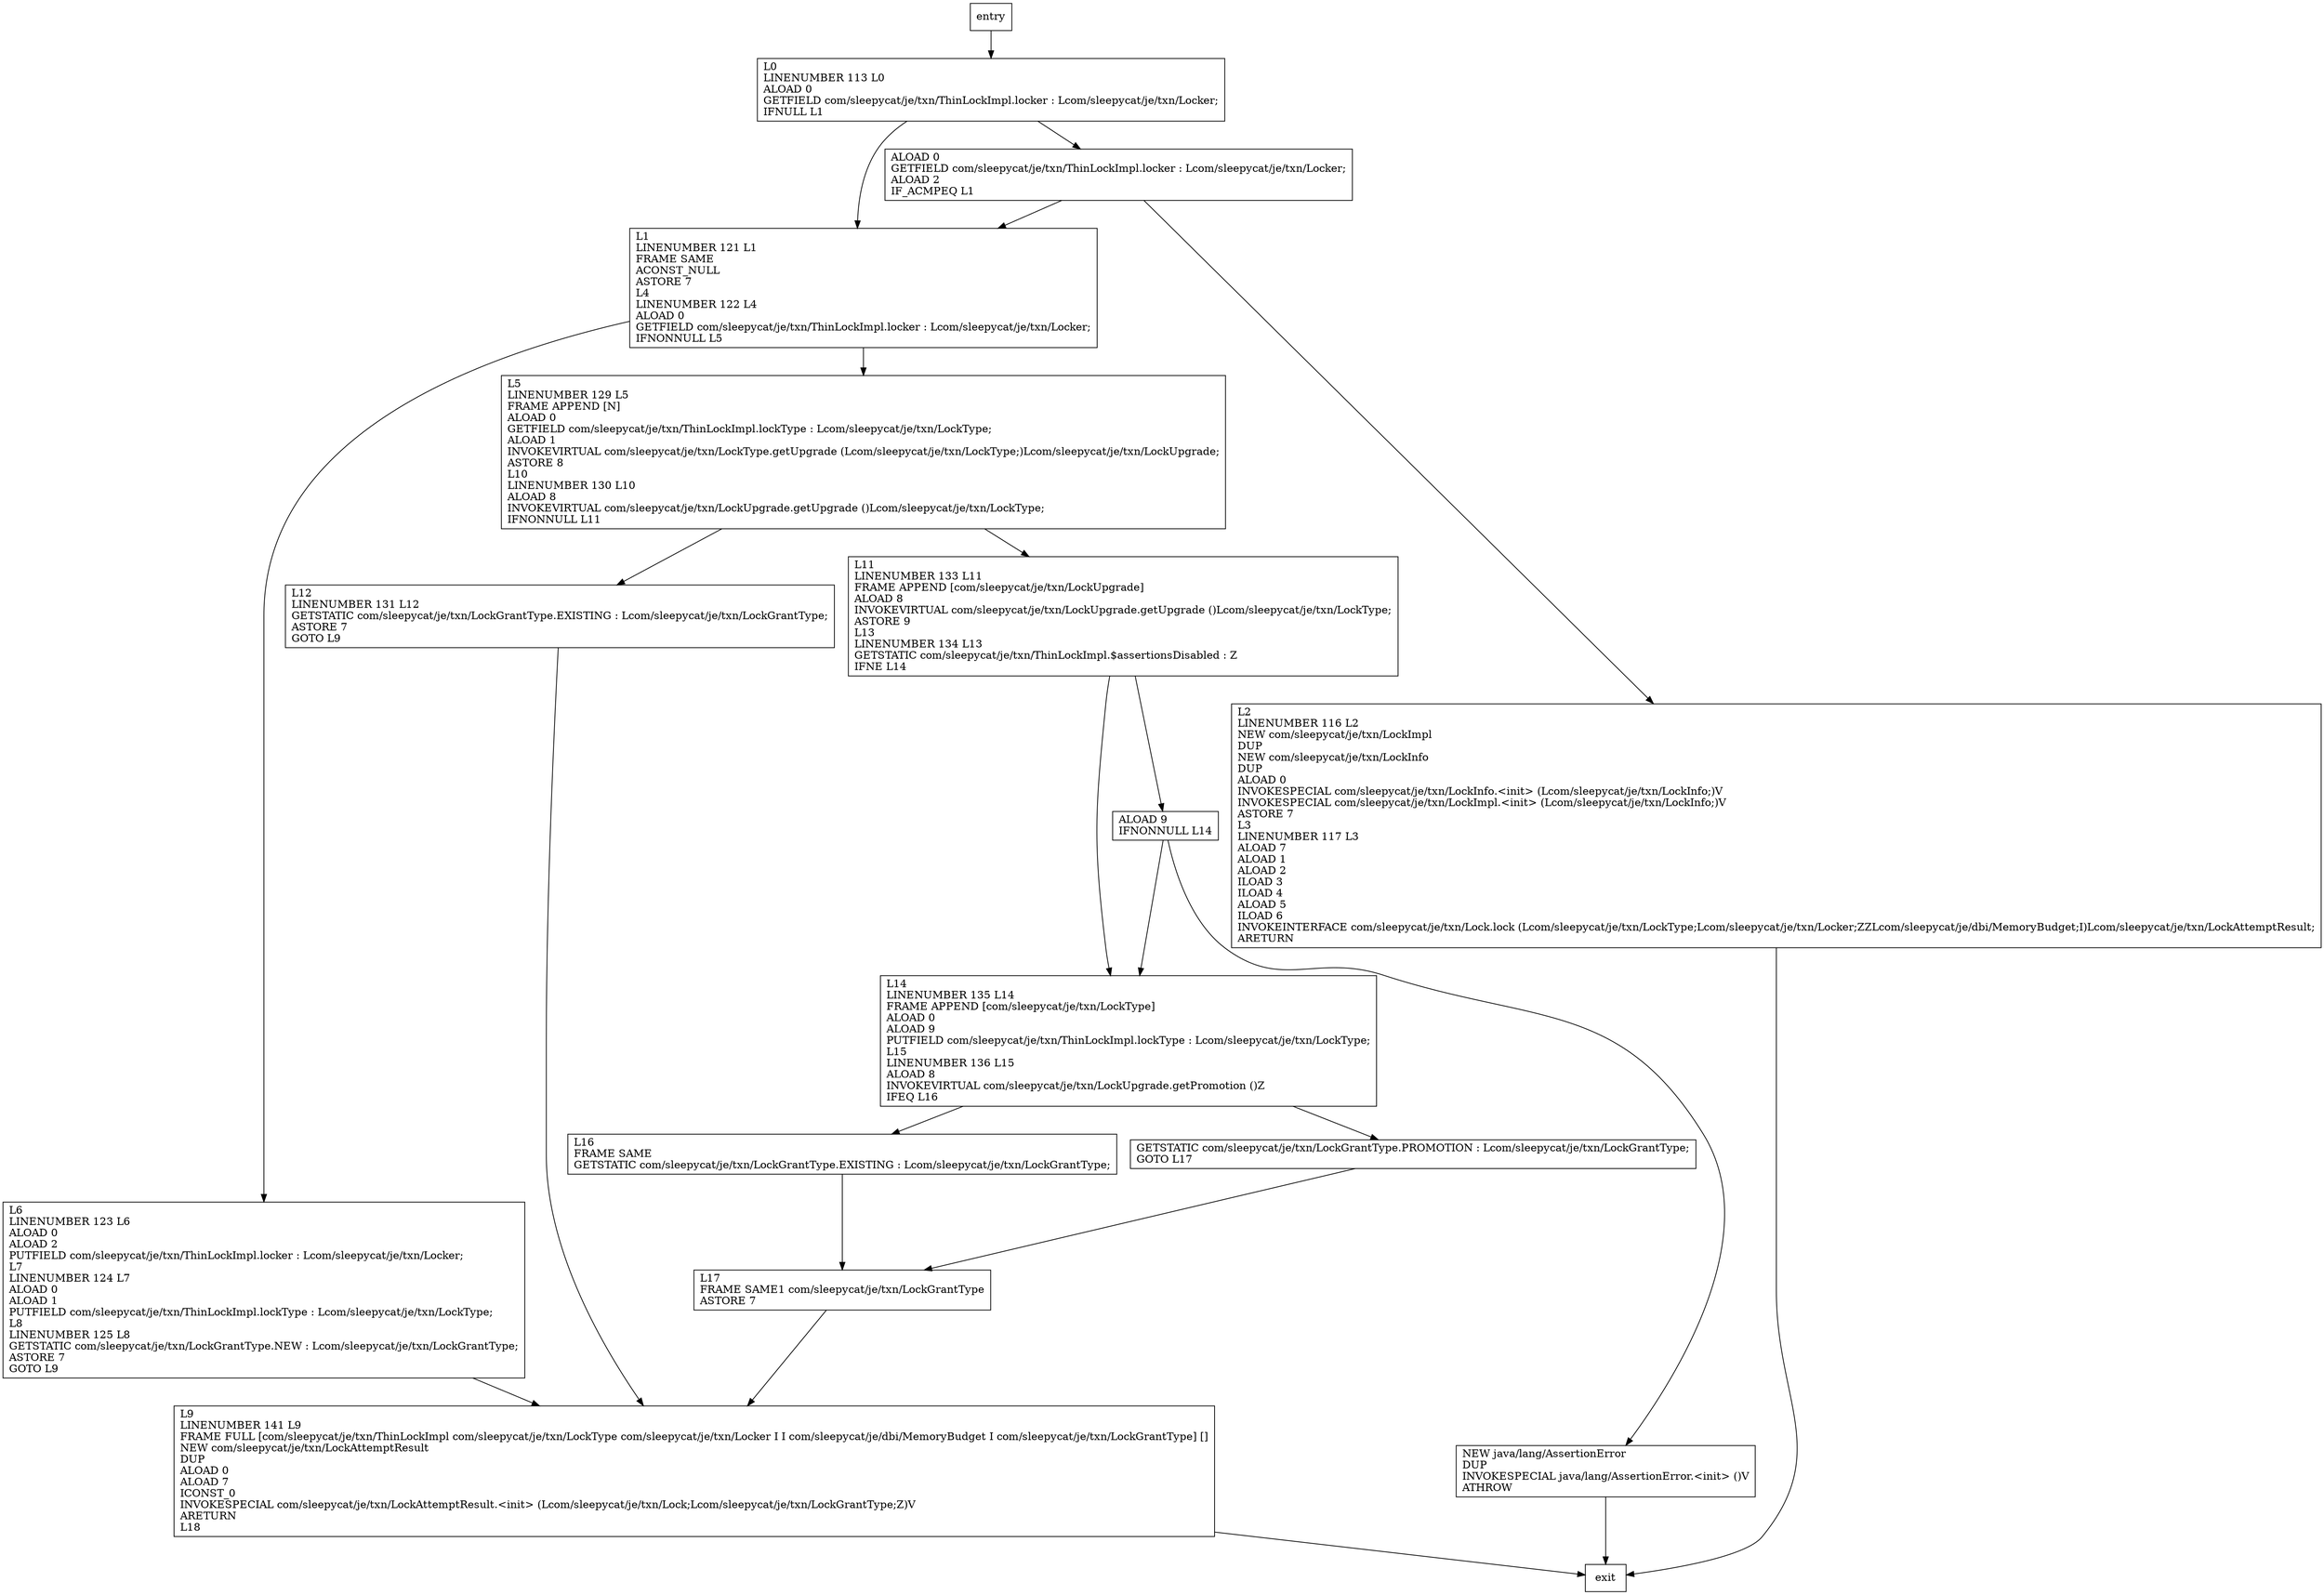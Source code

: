 digraph lock {
node [shape=record];
845324517 [label="L1\lLINENUMBER 121 L1\lFRAME SAME\lACONST_NULL\lASTORE 7\lL4\lLINENUMBER 122 L4\lALOAD 0\lGETFIELD com/sleepycat/je/txn/ThinLockImpl.locker : Lcom/sleepycat/je/txn/Locker;\lIFNONNULL L5\l"];
573004486 [label="L6\lLINENUMBER 123 L6\lALOAD 0\lALOAD 2\lPUTFIELD com/sleepycat/je/txn/ThinLockImpl.locker : Lcom/sleepycat/je/txn/Locker;\lL7\lLINENUMBER 124 L7\lALOAD 0\lALOAD 1\lPUTFIELD com/sleepycat/je/txn/ThinLockImpl.lockType : Lcom/sleepycat/je/txn/LockType;\lL8\lLINENUMBER 125 L8\lGETSTATIC com/sleepycat/je/txn/LockGrantType.NEW : Lcom/sleepycat/je/txn/LockGrantType;\lASTORE 7\lGOTO L9\l"];
303565888 [label="NEW java/lang/AssertionError\lDUP\lINVOKESPECIAL java/lang/AssertionError.\<init\> ()V\lATHROW\l"];
1624266264 [label="L2\lLINENUMBER 116 L2\lNEW com/sleepycat/je/txn/LockImpl\lDUP\lNEW com/sleepycat/je/txn/LockInfo\lDUP\lALOAD 0\lINVOKESPECIAL com/sleepycat/je/txn/LockInfo.\<init\> (Lcom/sleepycat/je/txn/LockInfo;)V\lINVOKESPECIAL com/sleepycat/je/txn/LockImpl.\<init\> (Lcom/sleepycat/je/txn/LockInfo;)V\lASTORE 7\lL3\lLINENUMBER 117 L3\lALOAD 7\lALOAD 1\lALOAD 2\lILOAD 3\lILOAD 4\lALOAD 5\lILOAD 6\lINVOKEINTERFACE com/sleepycat/je/txn/Lock.lock (Lcom/sleepycat/je/txn/LockType;Lcom/sleepycat/je/txn/Locker;ZZLcom/sleepycat/je/dbi/MemoryBudget;I)Lcom/sleepycat/je/txn/LockAttemptResult;\lARETURN\l"];
1856894992 [label="L17\lFRAME SAME1 com/sleepycat/je/txn/LockGrantType\lASTORE 7\l"];
982852766 [label="ALOAD 0\lGETFIELD com/sleepycat/je/txn/ThinLockImpl.locker : Lcom/sleepycat/je/txn/Locker;\lALOAD 2\lIF_ACMPEQ L1\l"];
612286281 [label="L0\lLINENUMBER 113 L0\lALOAD 0\lGETFIELD com/sleepycat/je/txn/ThinLockImpl.locker : Lcom/sleepycat/je/txn/Locker;\lIFNULL L1\l"];
830814652 [label="L5\lLINENUMBER 129 L5\lFRAME APPEND [N]\lALOAD 0\lGETFIELD com/sleepycat/je/txn/ThinLockImpl.lockType : Lcom/sleepycat/je/txn/LockType;\lALOAD 1\lINVOKEVIRTUAL com/sleepycat/je/txn/LockType.getUpgrade (Lcom/sleepycat/je/txn/LockType;)Lcom/sleepycat/je/txn/LockUpgrade;\lASTORE 8\lL10\lLINENUMBER 130 L10\lALOAD 8\lINVOKEVIRTUAL com/sleepycat/je/txn/LockUpgrade.getUpgrade ()Lcom/sleepycat/je/txn/LockType;\lIFNONNULL L11\l"];
1183292264 [label="L16\lFRAME SAME\lGETSTATIC com/sleepycat/je/txn/LockGrantType.EXISTING : Lcom/sleepycat/je/txn/LockGrantType;\l"];
2142754884 [label="L12\lLINENUMBER 131 L12\lGETSTATIC com/sleepycat/je/txn/LockGrantType.EXISTING : Lcom/sleepycat/je/txn/LockGrantType;\lASTORE 7\lGOTO L9\l"];
98939887 [label="L9\lLINENUMBER 141 L9\lFRAME FULL [com/sleepycat/je/txn/ThinLockImpl com/sleepycat/je/txn/LockType com/sleepycat/je/txn/Locker I I com/sleepycat/je/dbi/MemoryBudget I com/sleepycat/je/txn/LockGrantType] []\lNEW com/sleepycat/je/txn/LockAttemptResult\lDUP\lALOAD 0\lALOAD 7\lICONST_0\lINVOKESPECIAL com/sleepycat/je/txn/LockAttemptResult.\<init\> (Lcom/sleepycat/je/txn/Lock;Lcom/sleepycat/je/txn/LockGrantType;Z)V\lARETURN\lL18\l"];
1743214045 [label="L11\lLINENUMBER 133 L11\lFRAME APPEND [com/sleepycat/je/txn/LockUpgrade]\lALOAD 8\lINVOKEVIRTUAL com/sleepycat/je/txn/LockUpgrade.getUpgrade ()Lcom/sleepycat/je/txn/LockType;\lASTORE 9\lL13\lLINENUMBER 134 L13\lGETSTATIC com/sleepycat/je/txn/ThinLockImpl.$assertionsDisabled : Z\lIFNE L14\l"];
1734237214 [label="ALOAD 9\lIFNONNULL L14\l"];
1334637009 [label="L14\lLINENUMBER 135 L14\lFRAME APPEND [com/sleepycat/je/txn/LockType]\lALOAD 0\lALOAD 9\lPUTFIELD com/sleepycat/je/txn/ThinLockImpl.lockType : Lcom/sleepycat/je/txn/LockType;\lL15\lLINENUMBER 136 L15\lALOAD 8\lINVOKEVIRTUAL com/sleepycat/je/txn/LockUpgrade.getPromotion ()Z\lIFEQ L16\l"];
1395430335 [label="GETSTATIC com/sleepycat/je/txn/LockGrantType.PROMOTION : Lcom/sleepycat/je/txn/LockGrantType;\lGOTO L17\l"];
entry;
exit;
845324517 -> 573004486
845324517 -> 830814652
573004486 -> 98939887
303565888 -> exit
1624266264 -> exit
1856894992 -> 98939887
entry -> 612286281
982852766 -> 845324517
982852766 -> 1624266264
612286281 -> 845324517
612286281 -> 982852766
830814652 -> 2142754884
830814652 -> 1743214045
1183292264 -> 1856894992
2142754884 -> 98939887
98939887 -> exit
1743214045 -> 1734237214
1743214045 -> 1334637009
1734237214 -> 303565888
1734237214 -> 1334637009
1334637009 -> 1183292264
1334637009 -> 1395430335
1395430335 -> 1856894992
}

